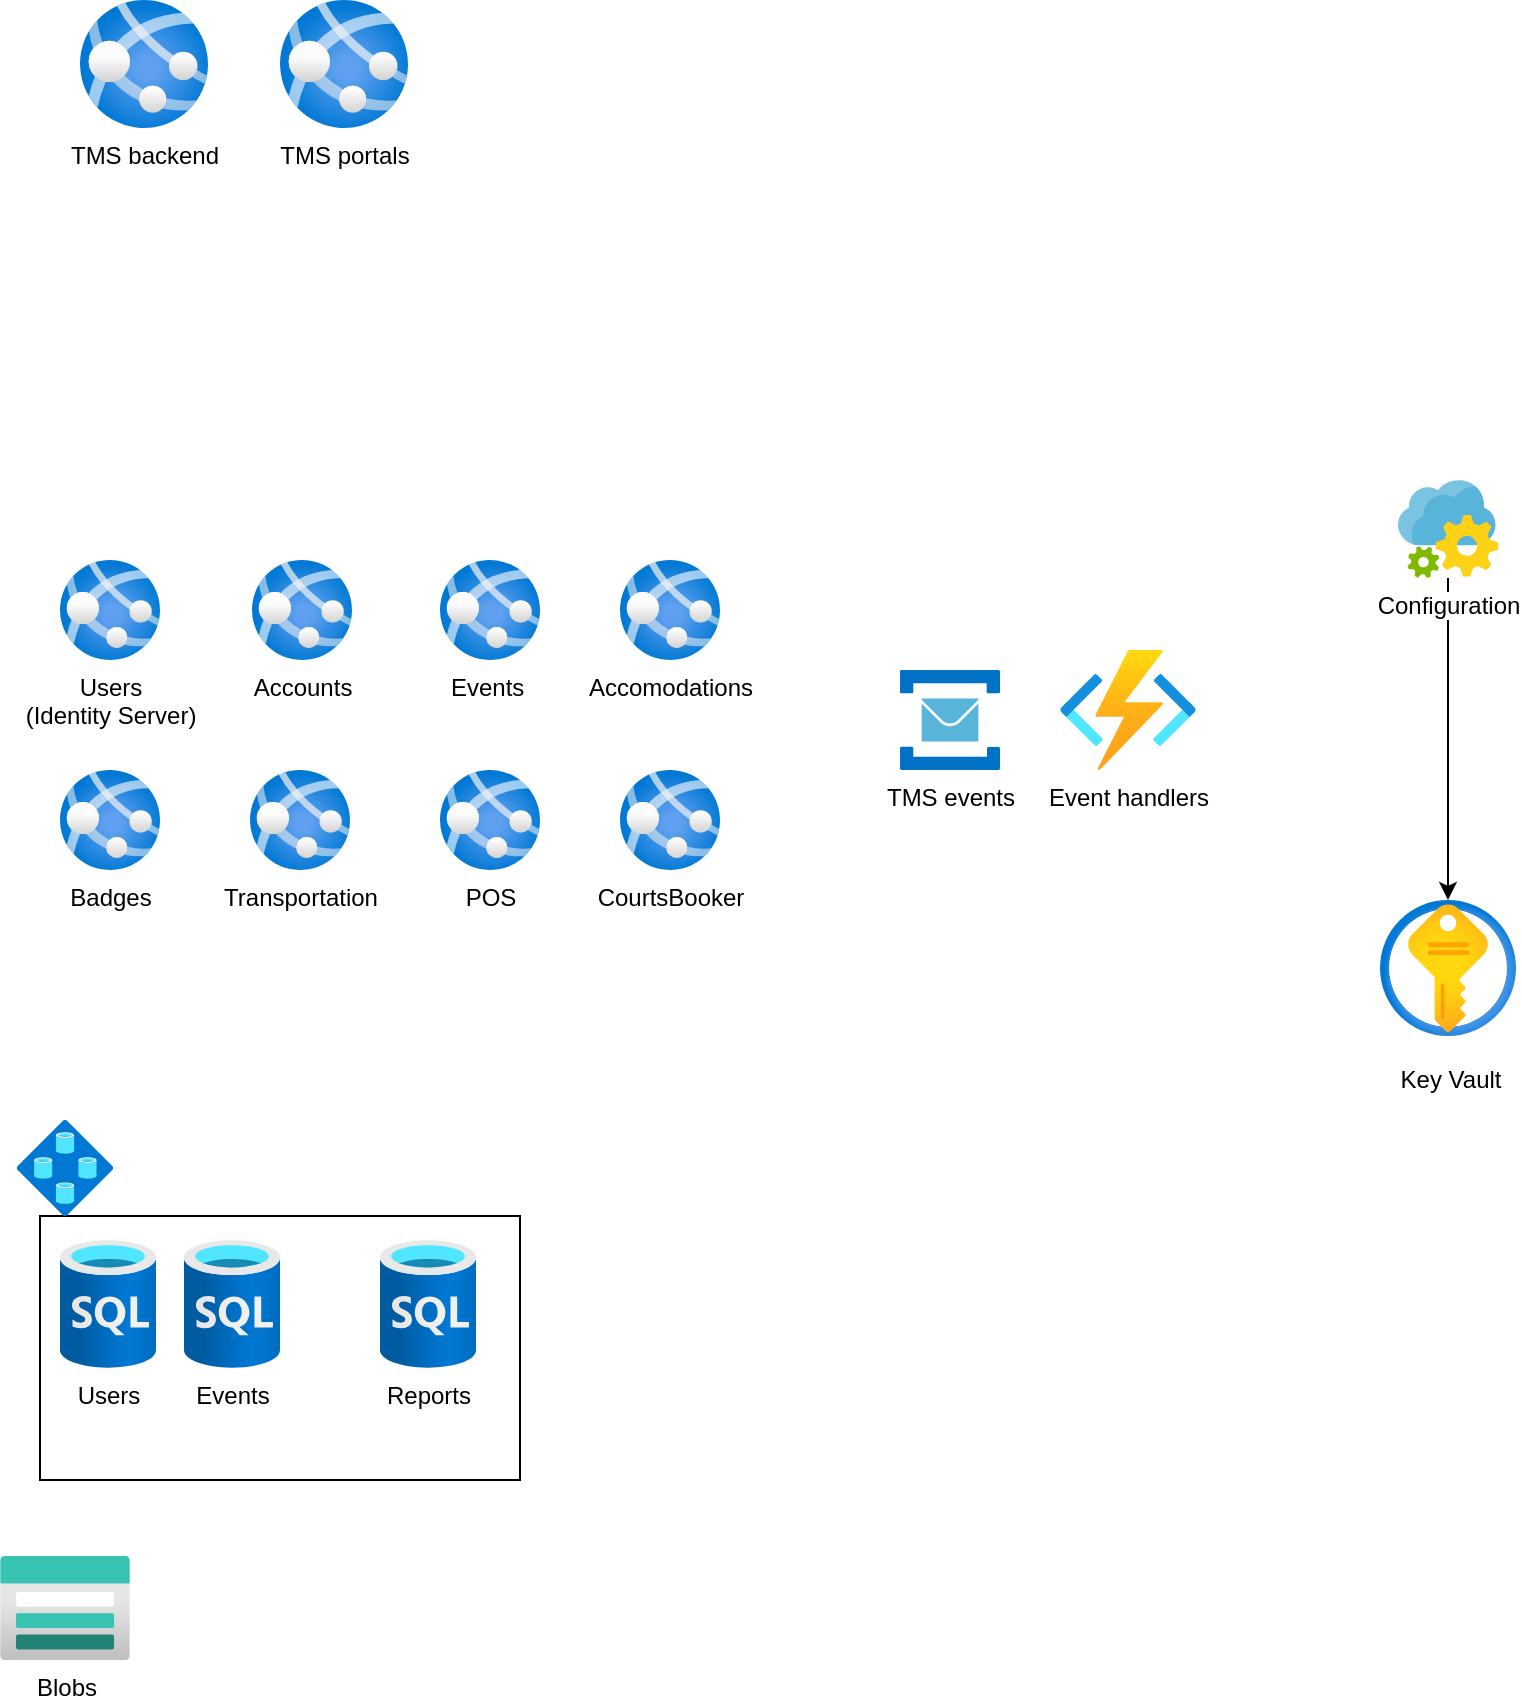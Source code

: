 <mxfile version="14.9.1" type="github">
  <diagram id="KYBh1_Fous7zdA7Xkofr" name="Page-1">
    <mxGraphModel dx="1530" dy="980" grid="1" gridSize="10" guides="1" tooltips="1" connect="1" arrows="1" fold="1" page="1" pageScale="1" pageWidth="850" pageHeight="1100" math="0" shadow="0">
      <root>
        <mxCell id="0" />
        <mxCell id="1" parent="0" />
        <mxCell id="zzGnuRsnEFHqsaKYD8D7-3" value="" style="rounded=0;whiteSpace=wrap;html=1;" vertex="1" parent="1">
          <mxGeometry x="70" y="788" width="240" height="132" as="geometry" />
        </mxCell>
        <mxCell id="JVKzG8Sv0Ugj9nFfbJfG-2" value="Users" style="aspect=fixed;html=1;points=[];align=center;image;fontSize=12;image=img/lib/azure2/databases/SQL_Database.svg;" parent="1" vertex="1">
          <mxGeometry x="80" y="800" width="48" height="64" as="geometry" />
        </mxCell>
        <mxCell id="JVKzG8Sv0Ugj9nFfbJfG-3" value="Events" style="aspect=fixed;html=1;points=[];align=center;image;fontSize=12;image=img/lib/azure2/databases/SQL_Database.svg;" parent="1" vertex="1">
          <mxGeometry x="142" y="800" width="48" height="64" as="geometry" />
        </mxCell>
        <mxCell id="JVKzG8Sv0Ugj9nFfbJfG-5" value="TMS backend" style="aspect=fixed;html=1;points=[];align=center;image;fontSize=12;image=img/lib/azure2/compute/App_Services.svg;" parent="1" vertex="1">
          <mxGeometry x="90" y="180" width="64" height="64" as="geometry" />
        </mxCell>
        <mxCell id="JVKzG8Sv0Ugj9nFfbJfG-6" value="TMS portals" style="aspect=fixed;html=1;points=[];align=center;image;fontSize=12;image=img/lib/azure2/compute/App_Services.svg;" parent="1" vertex="1">
          <mxGeometry x="190" y="180" width="64" height="64" as="geometry" />
        </mxCell>
        <mxCell id="JVKzG8Sv0Ugj9nFfbJfG-7" value="Accounts" style="aspect=fixed;html=1;points=[];align=center;image;fontSize=12;image=img/lib/azure2/compute/App_Services.svg;" parent="1" vertex="1">
          <mxGeometry x="176" y="460" width="50" height="50" as="geometry" />
        </mxCell>
        <mxCell id="JVKzG8Sv0Ugj9nFfbJfG-8" value="Events&amp;nbsp;" style="aspect=fixed;html=1;points=[];align=center;image;fontSize=12;image=img/lib/azure2/compute/App_Services.svg;" parent="1" vertex="1">
          <mxGeometry x="270" y="460" width="50" height="50" as="geometry" />
        </mxCell>
        <mxCell id="JVKzG8Sv0Ugj9nFfbJfG-10" value="Accomodations" style="aspect=fixed;html=1;points=[];align=center;image;fontSize=12;image=img/lib/azure2/compute/App_Services.svg;" parent="1" vertex="1">
          <mxGeometry x="360" y="460" width="50" height="50" as="geometry" />
        </mxCell>
        <mxCell id="JVKzG8Sv0Ugj9nFfbJfG-11" value="Badges" style="aspect=fixed;html=1;points=[];align=center;image;fontSize=12;image=img/lib/azure2/compute/App_Services.svg;" parent="1" vertex="1">
          <mxGeometry x="80" y="565" width="50" height="50" as="geometry" />
        </mxCell>
        <mxCell id="JVKzG8Sv0Ugj9nFfbJfG-12" value="Blobs" style="aspect=fixed;html=1;points=[];align=center;image;fontSize=12;image=img/lib/azure2/storage/Storage_Accounts.svg;" parent="1" vertex="1">
          <mxGeometry x="50" y="958" width="65" height="52" as="geometry" />
        </mxCell>
        <mxCell id="JVKzG8Sv0Ugj9nFfbJfG-13" value="" style="aspect=fixed;html=1;points=[];align=center;image;fontSize=12;image=img/lib/azure2/security/Key_Vaults.svg;" parent="1" vertex="1">
          <mxGeometry x="740" y="630" width="68" height="68" as="geometry" />
        </mxCell>
        <mxCell id="JVKzG8Sv0Ugj9nFfbJfG-14" value="Key Vault&lt;br&gt;" style="text;html=1;align=center;verticalAlign=middle;resizable=0;points=[];autosize=1;strokeColor=none;" parent="1" vertex="1">
          <mxGeometry x="740" y="710" width="70" height="20" as="geometry" />
        </mxCell>
        <mxCell id="JVKzG8Sv0Ugj9nFfbJfG-18" value="Transportation" style="aspect=fixed;html=1;points=[];align=center;image;fontSize=12;image=img/lib/azure2/compute/App_Services.svg;" parent="1" vertex="1">
          <mxGeometry x="175" y="565" width="50" height="50" as="geometry" />
        </mxCell>
        <mxCell id="JVKzG8Sv0Ugj9nFfbJfG-19" value="POS" style="aspect=fixed;html=1;points=[];align=center;image;fontSize=12;image=img/lib/azure2/compute/App_Services.svg;" parent="1" vertex="1">
          <mxGeometry x="270" y="565" width="50" height="50" as="geometry" />
        </mxCell>
        <mxCell id="JVKzG8Sv0Ugj9nFfbJfG-20" value="CourtsBooker" style="aspect=fixed;html=1;points=[];align=center;image;fontSize=12;image=img/lib/azure2/compute/App_Services.svg;" parent="1" vertex="1">
          <mxGeometry x="360" y="565" width="50" height="50" as="geometry" />
        </mxCell>
        <mxCell id="JVKzG8Sv0Ugj9nFfbJfG-23" value="TMS events" style="aspect=fixed;html=1;points=[];align=center;image;fontSize=12;image=img/lib/mscae/Service_Bus.svg;" parent="1" vertex="1">
          <mxGeometry x="500" y="515" width="50" height="50" as="geometry" />
        </mxCell>
        <mxCell id="JVKzG8Sv0Ugj9nFfbJfG-29" value="Event handlers" style="aspect=fixed;html=1;points=[];align=center;image;fontSize=12;image=img/lib/azure2/compute/Function_Apps.svg;" parent="1" vertex="1">
          <mxGeometry x="580" y="505" width="68" height="60" as="geometry" />
        </mxCell>
        <mxCell id="JVKzG8Sv0Ugj9nFfbJfG-32" style="edgeStyle=orthogonalEdgeStyle;rounded=0;orthogonalLoop=1;jettySize=auto;html=1;" parent="1" source="JVKzG8Sv0Ugj9nFfbJfG-30" target="JVKzG8Sv0Ugj9nFfbJfG-13" edge="1">
          <mxGeometry relative="1" as="geometry" />
        </mxCell>
        <mxCell id="JVKzG8Sv0Ugj9nFfbJfG-30" value="Configuration" style="aspect=fixed;html=1;points=[];align=center;image;fontSize=12;image=img/lib/mscae/App_Configuration.svg;" parent="1" vertex="1">
          <mxGeometry x="749" y="420" width="50" height="49" as="geometry" />
        </mxCell>
        <mxCell id="JVKzG8Sv0Ugj9nFfbJfG-33" value="Reports" style="aspect=fixed;html=1;points=[];align=center;image;fontSize=12;image=img/lib/azure2/databases/SQL_Database.svg;" parent="1" vertex="1">
          <mxGeometry x="240" y="800" width="48" height="64" as="geometry" />
        </mxCell>
        <mxCell id="zzGnuRsnEFHqsaKYD8D7-1" value="Users &lt;br&gt;(Identity Server)" style="aspect=fixed;html=1;points=[];align=center;image;fontSize=12;image=img/lib/azure2/compute/App_Services.svg;" vertex="1" parent="1">
          <mxGeometry x="80" y="460" width="50" height="50" as="geometry" />
        </mxCell>
        <mxCell id="zzGnuRsnEFHqsaKYD8D7-2" value="" style="aspect=fixed;html=1;points=[];align=center;image;fontSize=12;image=img/lib/azure2/databases/SQL_Elastic_Pools.svg;" vertex="1" parent="1">
          <mxGeometry x="58.5" y="740" width="48" height="48" as="geometry" />
        </mxCell>
      </root>
    </mxGraphModel>
  </diagram>
</mxfile>
